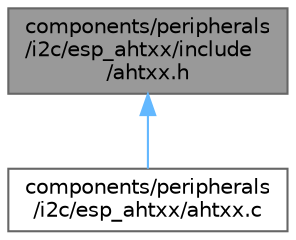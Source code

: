 digraph "components/peripherals/i2c/esp_ahtxx/include/ahtxx.h"
{
 // LATEX_PDF_SIZE
  bgcolor="transparent";
  edge [fontname=Helvetica,fontsize=10,labelfontname=Helvetica,labelfontsize=10];
  node [fontname=Helvetica,fontsize=10,shape=box,height=0.2,width=0.4];
  Node1 [id="Node000001",label="components/peripherals\l/i2c/esp_ahtxx/include\l/ahtxx.h",height=0.2,width=0.4,color="gray40", fillcolor="grey60", style="filled", fontcolor="black",tooltip=" "];
  Node1 -> Node2 [id="edge1_Node000001_Node000002",dir="back",color="steelblue1",style="solid",tooltip=" "];
  Node2 [id="Node000002",label="components/peripherals\l/i2c/esp_ahtxx/ahtxx.c",height=0.2,width=0.4,color="grey40", fillcolor="white", style="filled",URL="$ahtxx_8c.html",tooltip=" "];
}
